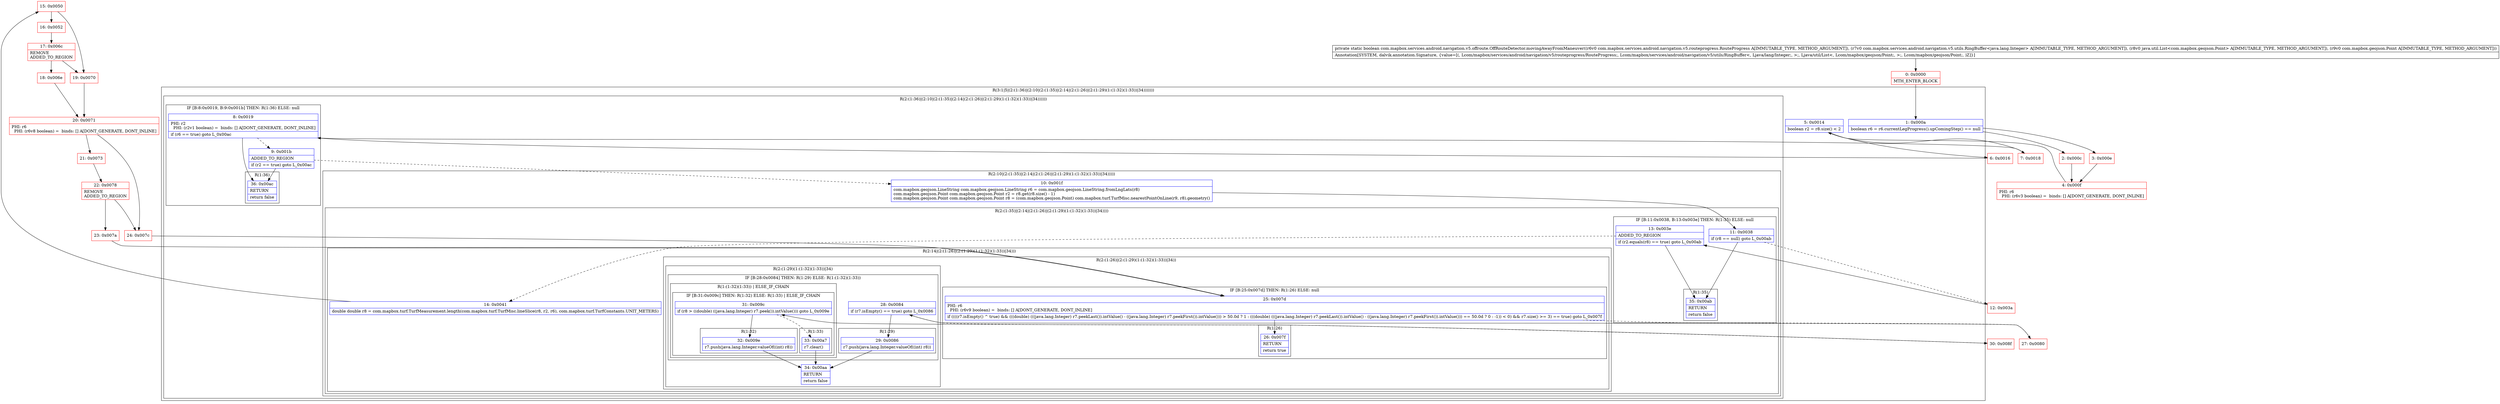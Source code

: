 digraph "CFG forcom.mapbox.services.android.navigation.v5.offroute.OffRouteDetector.movingAwayFromManeuver(Lcom\/mapbox\/services\/android\/navigation\/v5\/routeprogress\/RouteProgress;Lcom\/mapbox\/services\/android\/navigation\/v5\/utils\/RingBuffer;Ljava\/util\/List;Lcom\/mapbox\/geojson\/Point;)Z" {
subgraph cluster_Region_757509296 {
label = "R(3:1|5|(2:(1:36)|(2:10|(2:(1:35)|(2:14|(2:(1:26)|(2:(1:29)(1:(1:32)(1:33))|34)))))))";
node [shape=record,color=blue];
Node_1 [shape=record,label="{1\:\ 0x000a|boolean r6 = r6.currentLegProgress().upComingStep() == null\l}"];
Node_5 [shape=record,label="{5\:\ 0x0014|boolean r2 = r8.size() \< 2\l}"];
subgraph cluster_Region_1052346379 {
label = "R(2:(1:36)|(2:10|(2:(1:35)|(2:14|(2:(1:26)|(2:(1:29)(1:(1:32)(1:33))|34))))))";
node [shape=record,color=blue];
subgraph cluster_IfRegion_146329667 {
label = "IF [B:8:0x0019, B:9:0x001b] THEN: R(1:36) ELSE: null";
node [shape=record,color=blue];
Node_8 [shape=record,label="{8\:\ 0x0019|PHI: r2 \l  PHI: (r2v1 boolean) =  binds: [] A[DONT_GENERATE, DONT_INLINE]\l|if (r6 == true) goto L_0x00ac\l}"];
Node_9 [shape=record,label="{9\:\ 0x001b|ADDED_TO_REGION\l|if (r2 == true) goto L_0x00ac\l}"];
subgraph cluster_Region_1549231931 {
label = "R(1:36)";
node [shape=record,color=blue];
Node_36 [shape=record,label="{36\:\ 0x00ac|RETURN\l|return false\l}"];
}
}
subgraph cluster_Region_644495432 {
label = "R(2:10|(2:(1:35)|(2:14|(2:(1:26)|(2:(1:29)(1:(1:32)(1:33))|34)))))";
node [shape=record,color=blue];
Node_10 [shape=record,label="{10\:\ 0x001f|com.mapbox.geojson.LineString com.mapbox.geojson.LineString r6 = com.mapbox.geojson.LineString.fromLngLats(r8)\lcom.mapbox.geojson.Point com.mapbox.geojson.Point r2 = r8.get(r8.size() \- 1)\lcom.mapbox.geojson.Point com.mapbox.geojson.Point r8 = (com.mapbox.geojson.Point) com.mapbox.turf.TurfMisc.nearestPointOnLine(r9, r8).geometry()\l}"];
subgraph cluster_Region_2028003658 {
label = "R(2:(1:35)|(2:14|(2:(1:26)|(2:(1:29)(1:(1:32)(1:33))|34))))";
node [shape=record,color=blue];
subgraph cluster_IfRegion_537734130 {
label = "IF [B:11:0x0038, B:13:0x003e] THEN: R(1:35) ELSE: null";
node [shape=record,color=blue];
Node_11 [shape=record,label="{11\:\ 0x0038|if (r8 == null) goto L_0x00ab\l}"];
Node_13 [shape=record,label="{13\:\ 0x003e|ADDED_TO_REGION\l|if (r2.equals(r8) == true) goto L_0x00ab\l}"];
subgraph cluster_Region_2125904896 {
label = "R(1:35)";
node [shape=record,color=blue];
Node_35 [shape=record,label="{35\:\ 0x00ab|RETURN\l|return false\l}"];
}
}
subgraph cluster_Region_945181540 {
label = "R(2:14|(2:(1:26)|(2:(1:29)(1:(1:32)(1:33))|34)))";
node [shape=record,color=blue];
Node_14 [shape=record,label="{14\:\ 0x0041|double double r8 = com.mapbox.turf.TurfMeasurement.length(com.mapbox.turf.TurfMisc.lineSlice(r8, r2, r6), com.mapbox.turf.TurfConstants.UNIT_METERS)\l}"];
subgraph cluster_Region_213748237 {
label = "R(2:(1:26)|(2:(1:29)(1:(1:32)(1:33))|34))";
node [shape=record,color=blue];
subgraph cluster_IfRegion_1806981662 {
label = "IF [B:25:0x007d] THEN: R(1:26) ELSE: null";
node [shape=record,color=blue];
Node_25 [shape=record,label="{25\:\ 0x007d|PHI: r6 \l  PHI: (r6v9 boolean) =  binds: [] A[DONT_GENERATE, DONT_INLINE]\l|if ((((r7.isEmpty() ^ true) && (((double) (((java.lang.Integer) r7.peekLast()).intValue() \- ((java.lang.Integer) r7.peekFirst()).intValue())) \> 50.0d ? 1 : (((double) (((java.lang.Integer) r7.peekLast()).intValue() \- ((java.lang.Integer) r7.peekFirst()).intValue())) == 50.0d ? 0 : \-1)) \< 0) && r7.size() \>= 3) == true) goto L_0x007f\l}"];
subgraph cluster_Region_337710227 {
label = "R(1:26)";
node [shape=record,color=blue];
Node_26 [shape=record,label="{26\:\ 0x007f|RETURN\l|return true\l}"];
}
}
subgraph cluster_Region_1597826219 {
label = "R(2:(1:29)(1:(1:32)(1:33))|34)";
node [shape=record,color=blue];
subgraph cluster_IfRegion_1060233379 {
label = "IF [B:28:0x0084] THEN: R(1:29) ELSE: R(1:(1:32)(1:33))";
node [shape=record,color=blue];
Node_28 [shape=record,label="{28\:\ 0x0084|if (r7.isEmpty() == true) goto L_0x0086\l}"];
subgraph cluster_Region_1853476216 {
label = "R(1:29)";
node [shape=record,color=blue];
Node_29 [shape=record,label="{29\:\ 0x0086|r7.push(java.lang.Integer.valueOf((int) r8))\l}"];
}
subgraph cluster_Region_1989949937 {
label = "R(1:(1:32)(1:33)) | ELSE_IF_CHAIN\l";
node [shape=record,color=blue];
subgraph cluster_IfRegion_430309511 {
label = "IF [B:31:0x009c] THEN: R(1:32) ELSE: R(1:33) | ELSE_IF_CHAIN\l";
node [shape=record,color=blue];
Node_31 [shape=record,label="{31\:\ 0x009c|if (r8 \> ((double) ((java.lang.Integer) r7.peek()).intValue())) goto L_0x009e\l}"];
subgraph cluster_Region_325168548 {
label = "R(1:32)";
node [shape=record,color=blue];
Node_32 [shape=record,label="{32\:\ 0x009e|r7.push(java.lang.Integer.valueOf((int) r8))\l}"];
}
subgraph cluster_Region_1791354405 {
label = "R(1:33)";
node [shape=record,color=blue];
Node_33 [shape=record,label="{33\:\ 0x00a7|r7.clear()\l}"];
}
}
}
}
Node_34 [shape=record,label="{34\:\ 0x00aa|RETURN\l|return false\l}"];
}
}
}
}
}
}
}
Node_0 [shape=record,color=red,label="{0\:\ 0x0000|MTH_ENTER_BLOCK\l}"];
Node_2 [shape=record,color=red,label="{2\:\ 0x000c}"];
Node_3 [shape=record,color=red,label="{3\:\ 0x000e}"];
Node_4 [shape=record,color=red,label="{4\:\ 0x000f|PHI: r6 \l  PHI: (r6v3 boolean) =  binds: [] A[DONT_GENERATE, DONT_INLINE]\l}"];
Node_6 [shape=record,color=red,label="{6\:\ 0x0016}"];
Node_7 [shape=record,color=red,label="{7\:\ 0x0018}"];
Node_12 [shape=record,color=red,label="{12\:\ 0x003a}"];
Node_15 [shape=record,color=red,label="{15\:\ 0x0050}"];
Node_16 [shape=record,color=red,label="{16\:\ 0x0052}"];
Node_17 [shape=record,color=red,label="{17\:\ 0x006c|REMOVE\lADDED_TO_REGION\l}"];
Node_18 [shape=record,color=red,label="{18\:\ 0x006e}"];
Node_19 [shape=record,color=red,label="{19\:\ 0x0070}"];
Node_20 [shape=record,color=red,label="{20\:\ 0x0071|PHI: r6 \l  PHI: (r6v8 boolean) =  binds: [] A[DONT_GENERATE, DONT_INLINE]\l}"];
Node_21 [shape=record,color=red,label="{21\:\ 0x0073}"];
Node_22 [shape=record,color=red,label="{22\:\ 0x0078|REMOVE\lADDED_TO_REGION\l}"];
Node_23 [shape=record,color=red,label="{23\:\ 0x007a}"];
Node_24 [shape=record,color=red,label="{24\:\ 0x007c}"];
Node_27 [shape=record,color=red,label="{27\:\ 0x0080}"];
Node_30 [shape=record,color=red,label="{30\:\ 0x008f}"];
MethodNode[shape=record,label="{private static boolean com.mapbox.services.android.navigation.v5.offroute.OffRouteDetector.movingAwayFromManeuver((r6v0 com.mapbox.services.android.navigation.v5.routeprogress.RouteProgress A[IMMUTABLE_TYPE, METHOD_ARGUMENT]), (r7v0 com.mapbox.services.android.navigation.v5.utils.RingBuffer\<java.lang.Integer\> A[IMMUTABLE_TYPE, METHOD_ARGUMENT]), (r8v0 java.util.List\<com.mapbox.geojson.Point\> A[IMMUTABLE_TYPE, METHOD_ARGUMENT]), (r9v0 com.mapbox.geojson.Point A[IMMUTABLE_TYPE, METHOD_ARGUMENT]))  | Annotation[SYSTEM, dalvik.annotation.Signature, \{value=[(, Lcom\/mapbox\/services\/android\/navigation\/v5\/routeprogress\/RouteProgress;, Lcom\/mapbox\/services\/android\/navigation\/v5\/utils\/RingBuffer\<, Ljava\/lang\/Integer;, \>;, Ljava\/util\/List\<, Lcom\/mapbox\/geojson\/Point;, \>;, Lcom\/mapbox\/geojson\/Point;, )Z]\}]\l}"];
MethodNode -> Node_0;
Node_1 -> Node_2;
Node_1 -> Node_3;
Node_5 -> Node_6;
Node_5 -> Node_7;
Node_8 -> Node_9[style=dashed];
Node_8 -> Node_36;
Node_9 -> Node_10[style=dashed];
Node_9 -> Node_36;
Node_10 -> Node_11;
Node_11 -> Node_12[style=dashed];
Node_11 -> Node_35;
Node_13 -> Node_14[style=dashed];
Node_13 -> Node_35;
Node_14 -> Node_15;
Node_25 -> Node_26;
Node_25 -> Node_27[style=dashed];
Node_28 -> Node_29;
Node_28 -> Node_30[style=dashed];
Node_29 -> Node_34;
Node_31 -> Node_32;
Node_31 -> Node_33[style=dashed];
Node_32 -> Node_34;
Node_33 -> Node_34;
Node_0 -> Node_1;
Node_2 -> Node_4;
Node_3 -> Node_4;
Node_4 -> Node_5;
Node_6 -> Node_8;
Node_7 -> Node_8;
Node_12 -> Node_13;
Node_15 -> Node_16;
Node_15 -> Node_19;
Node_16 -> Node_17;
Node_17 -> Node_18;
Node_17 -> Node_19;
Node_18 -> Node_20;
Node_19 -> Node_20;
Node_20 -> Node_21;
Node_20 -> Node_24;
Node_21 -> Node_22;
Node_22 -> Node_23;
Node_22 -> Node_24;
Node_23 -> Node_25;
Node_24 -> Node_25;
Node_27 -> Node_28;
Node_30 -> Node_31;
}

